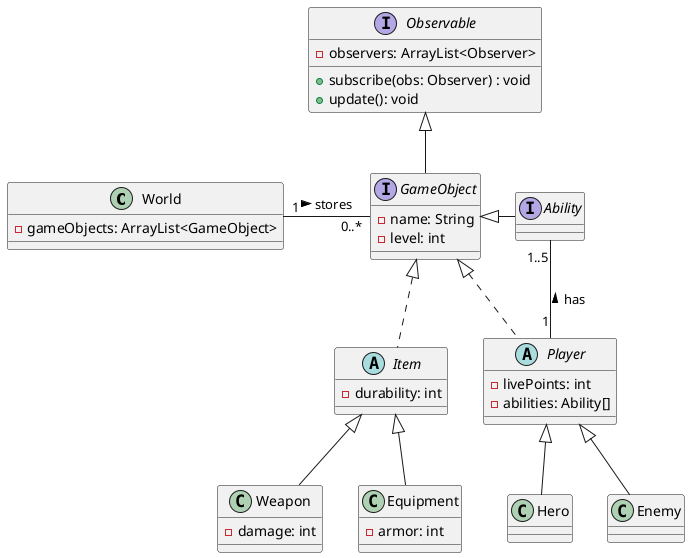 @startuml overview

class World{
    -gameObjects: ArrayList<GameObject>
}

interface GameObject{
    -name: String
    -level: int
}

abstract class Player{
    -livePoints: int
    -abilities: Ability[]
}

class Hero{

}

class Enemy{

}

abstract class Item{
   -durability: int
}

class Weapon{
    -damage: int
}

class Equipment{
    -armor: int
}

interface Ability{
    
}

interface Observable{
    -observers: ArrayList<Observer>

    +subscribe(obs: Observer) : void
    +update(): void
}

GameObject -up-|> Observable
Player "1" -up- "1..5" Ability: has >
Player .up-|> GameObject
Item .up-|> GameObject
Ability -left-|> GameObject

Enemy -up-|> Player
Hero -up-|> Player

Weapon -up-|> Item
Equipment -up-|> Item

GameObject"0..*" -left- "1"World: stores <

@enduml